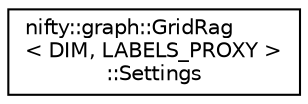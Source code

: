 digraph "Graphical Class Hierarchy"
{
  edge [fontname="Helvetica",fontsize="10",labelfontname="Helvetica",labelfontsize="10"];
  node [fontname="Helvetica",fontsize="10",shape=record];
  rankdir="LR";
  Node1 [label="nifty::graph::GridRag\l\< DIM, LABELS_PROXY \>\l::Settings",height=0.2,width=0.4,color="black", fillcolor="white", style="filled",URL="$structnifty_1_1graph_1_1GridRag_1_1Settings.html"];
}
